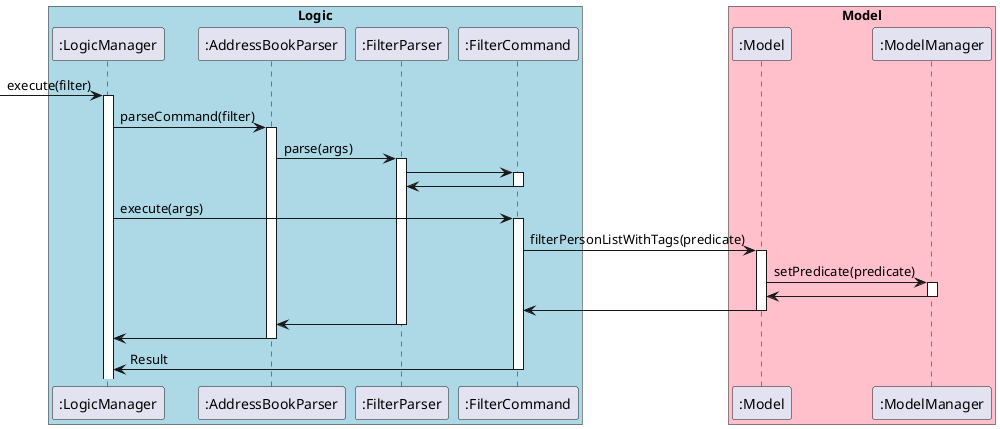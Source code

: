 @startuml
box "Logic" #LightBlue
participant ":LogicManager" as LM
participant ":AddressBookParser" as ABParser
participant ":FilterParser" as FParser
participant ":FilterCommand" as FilterCommand
end box

box "Model" #Pink
participant ":Model" as Model
participant ":ModelManager" as MM
end box

[-> LM : execute(filter)
activate LM

LM -> ABParser : parseCommand(filter)
activate ABParser

ABParser -> FParser : parse(args)
activate FParser

FParser -> FilterCommand
activate FilterCommand

FilterCommand -> FParser
deactivate FilterCommand

LM -> FilterCommand : execute(args)
activate FilterCommand

FilterCommand -> Model : filterPersonListWithTags(predicate)
activate Model

Model -> MM : setPredicate(predicate)
activate MM

MM -> Model
deactivate MM

Model -> FilterCommand
deactivate Model

FParser -> ABParser
deactivate FParser

ABParser -> LM
deactivate ABParser

FilterCommand -> LM : Result
deactivate FilterCommand



@enduml
